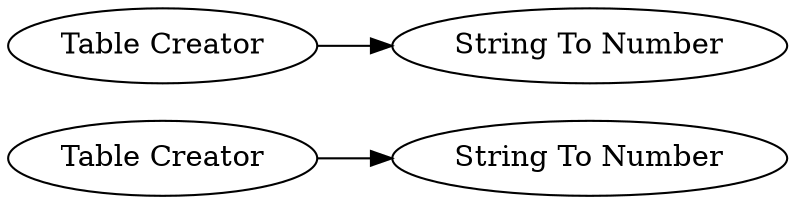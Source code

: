 digraph {
	1 [label="Table Creator"]
	2 [label="Table Creator"]
	3 [label="String To Number"]
	4 [label="String To Number"]
	1 -> 4
	2 -> 3
	rankdir=LR
}
